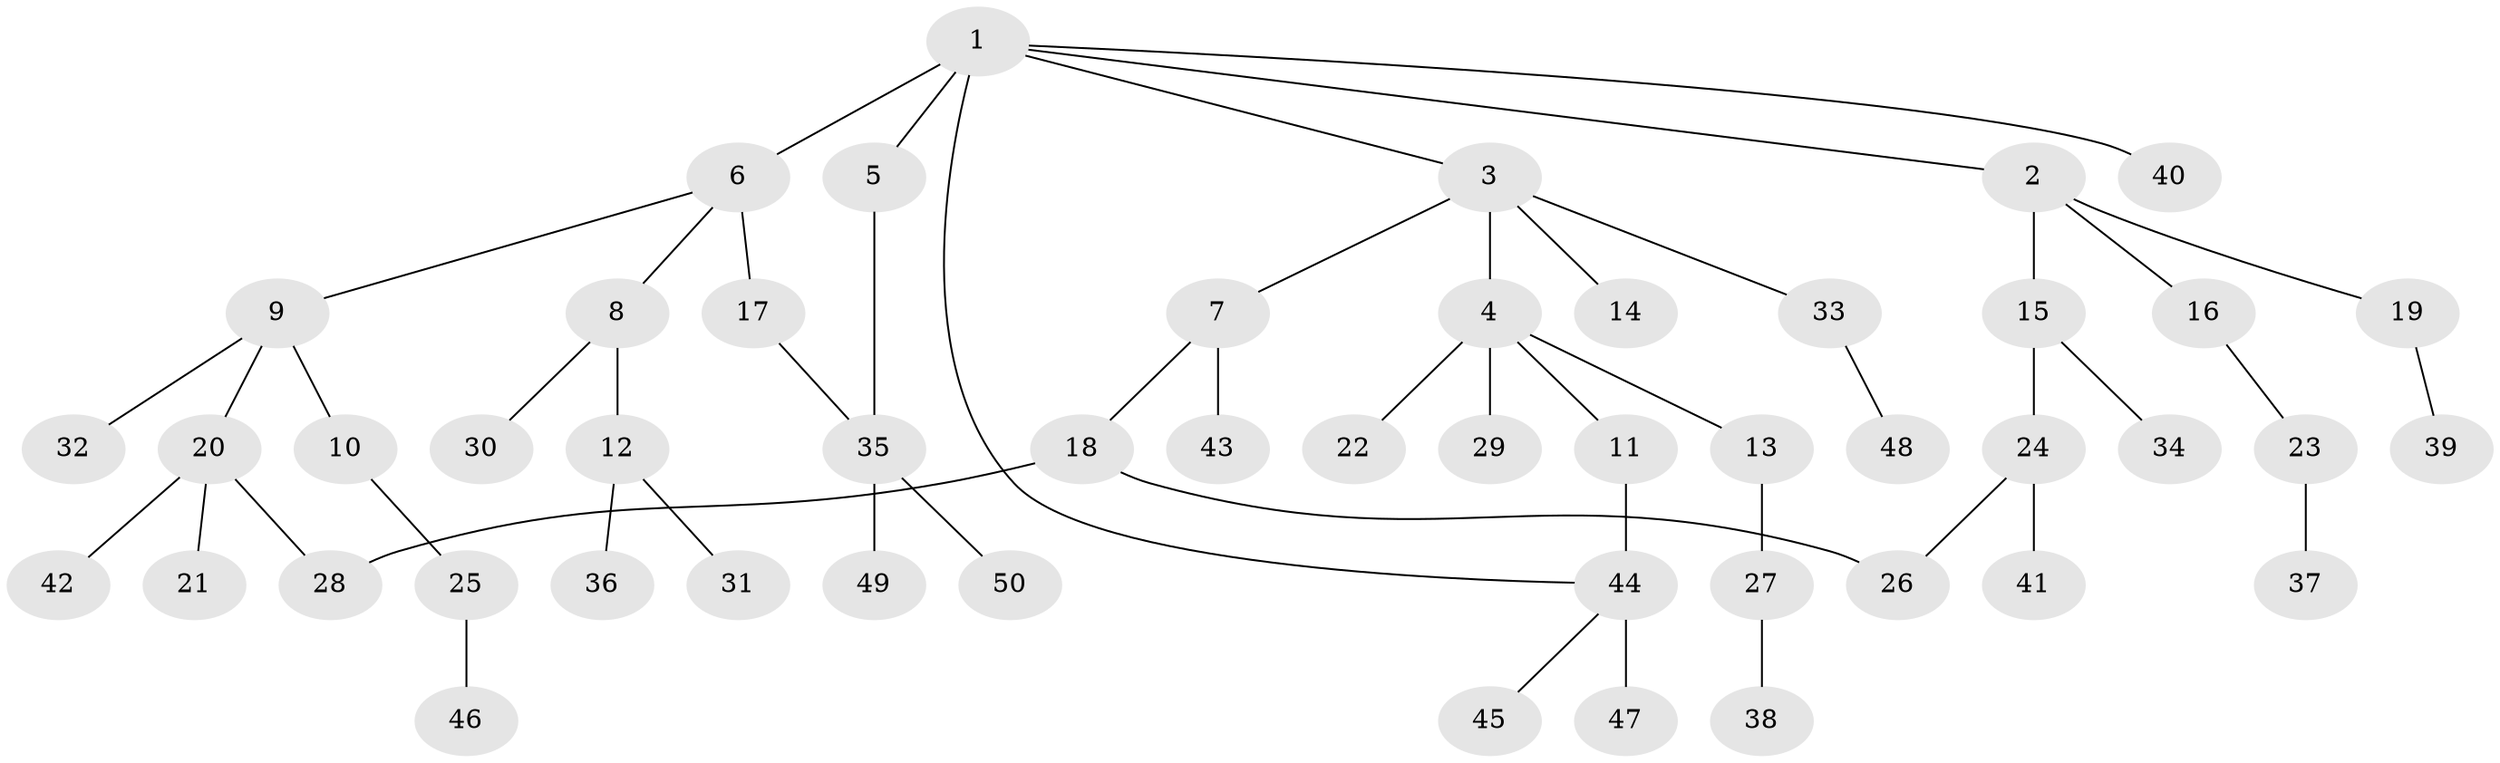 // original degree distribution, {8: 0.01, 5: 0.04, 6: 0.05, 1: 0.42, 2: 0.4, 4: 0.02, 3: 0.05, 7: 0.01}
// Generated by graph-tools (version 1.1) at 2025/34/03/09/25 02:34:12]
// undirected, 50 vertices, 53 edges
graph export_dot {
graph [start="1"]
  node [color=gray90,style=filled];
  1;
  2;
  3;
  4;
  5;
  6;
  7;
  8;
  9;
  10;
  11;
  12;
  13;
  14;
  15;
  16;
  17;
  18;
  19;
  20;
  21;
  22;
  23;
  24;
  25;
  26;
  27;
  28;
  29;
  30;
  31;
  32;
  33;
  34;
  35;
  36;
  37;
  38;
  39;
  40;
  41;
  42;
  43;
  44;
  45;
  46;
  47;
  48;
  49;
  50;
  1 -- 2 [weight=1.0];
  1 -- 3 [weight=1.0];
  1 -- 5 [weight=1.0];
  1 -- 6 [weight=2.0];
  1 -- 40 [weight=1.0];
  1 -- 44 [weight=1.0];
  2 -- 15 [weight=1.0];
  2 -- 16 [weight=1.0];
  2 -- 19 [weight=1.0];
  3 -- 4 [weight=1.0];
  3 -- 7 [weight=1.0];
  3 -- 14 [weight=1.0];
  3 -- 33 [weight=1.0];
  4 -- 11 [weight=1.0];
  4 -- 13 [weight=1.0];
  4 -- 22 [weight=1.0];
  4 -- 29 [weight=1.0];
  5 -- 35 [weight=1.0];
  6 -- 8 [weight=1.0];
  6 -- 9 [weight=1.0];
  6 -- 17 [weight=3.0];
  7 -- 18 [weight=1.0];
  7 -- 43 [weight=1.0];
  8 -- 12 [weight=3.0];
  8 -- 30 [weight=1.0];
  9 -- 10 [weight=1.0];
  9 -- 20 [weight=1.0];
  9 -- 32 [weight=1.0];
  10 -- 25 [weight=1.0];
  11 -- 44 [weight=3.0];
  12 -- 31 [weight=1.0];
  12 -- 36 [weight=1.0];
  13 -- 27 [weight=1.0];
  15 -- 24 [weight=3.0];
  15 -- 34 [weight=1.0];
  16 -- 23 [weight=1.0];
  17 -- 35 [weight=1.0];
  18 -- 26 [weight=1.0];
  18 -- 28 [weight=1.0];
  19 -- 39 [weight=1.0];
  20 -- 21 [weight=1.0];
  20 -- 28 [weight=1.0];
  20 -- 42 [weight=1.0];
  23 -- 37 [weight=1.0];
  24 -- 26 [weight=1.0];
  24 -- 41 [weight=1.0];
  25 -- 46 [weight=1.0];
  27 -- 38 [weight=2.0];
  33 -- 48 [weight=1.0];
  35 -- 49 [weight=2.0];
  35 -- 50 [weight=1.0];
  44 -- 45 [weight=1.0];
  44 -- 47 [weight=1.0];
}
